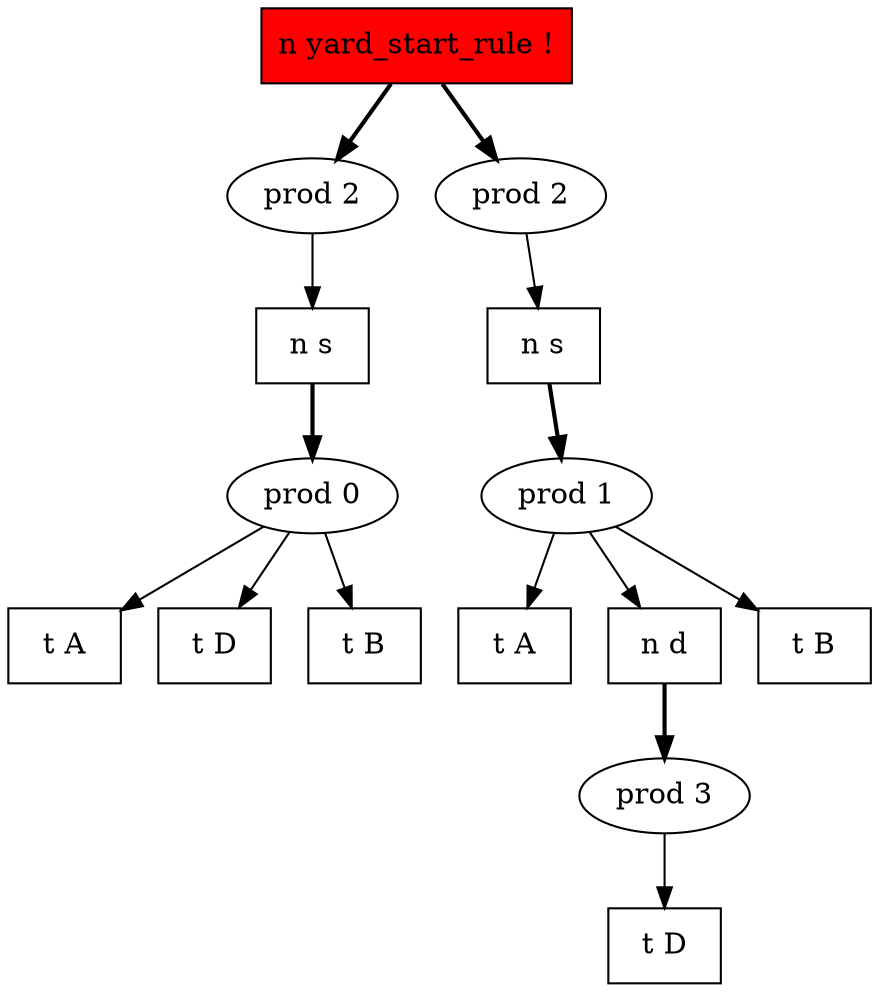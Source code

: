 digraph AST {
    3 [label="n yard_start_rule !",style="filled",fillcolor=red,shape=box]
    5 [label="prod 2"]
    3 -> 5 [style=bold,width=10,label=""]
    5 -> 2 [label=""]
    6 [label="prod 2"]
    3 -> 6 [style=bold,width=10,label=""]
    6 -> 1 [label=""]
    2 [label="n s",shape=box]
    7 [label="prod 0"]
    2 -> 7 [style=bold,width=10,label=""]
    8 [label="t A",shape=box]
    7 -> 8 [label=""]
    9 [label="t D",shape=box]
    7 -> 9 [label=""]
    10 [label="t B",shape=box]
    7 -> 10 [label=""]
    1 [label="n s",shape=box]
    11 [label="prod 1"]
    1 -> 11 [style=bold,width=10,label=""]
    12 [label="t A",shape=box]
    11 -> 12 [label=""]
    11 -> 0 [label=""]
    13 [label="t B",shape=box]
    11 -> 13 [label=""]
    0 [label="n d",shape=box]
    14 [label="prod 3"]
    0 -> 14 [style=bold,width=10,label=""]
    15 [label="t D",shape=box]
    14 -> 15 [label=""]
}

